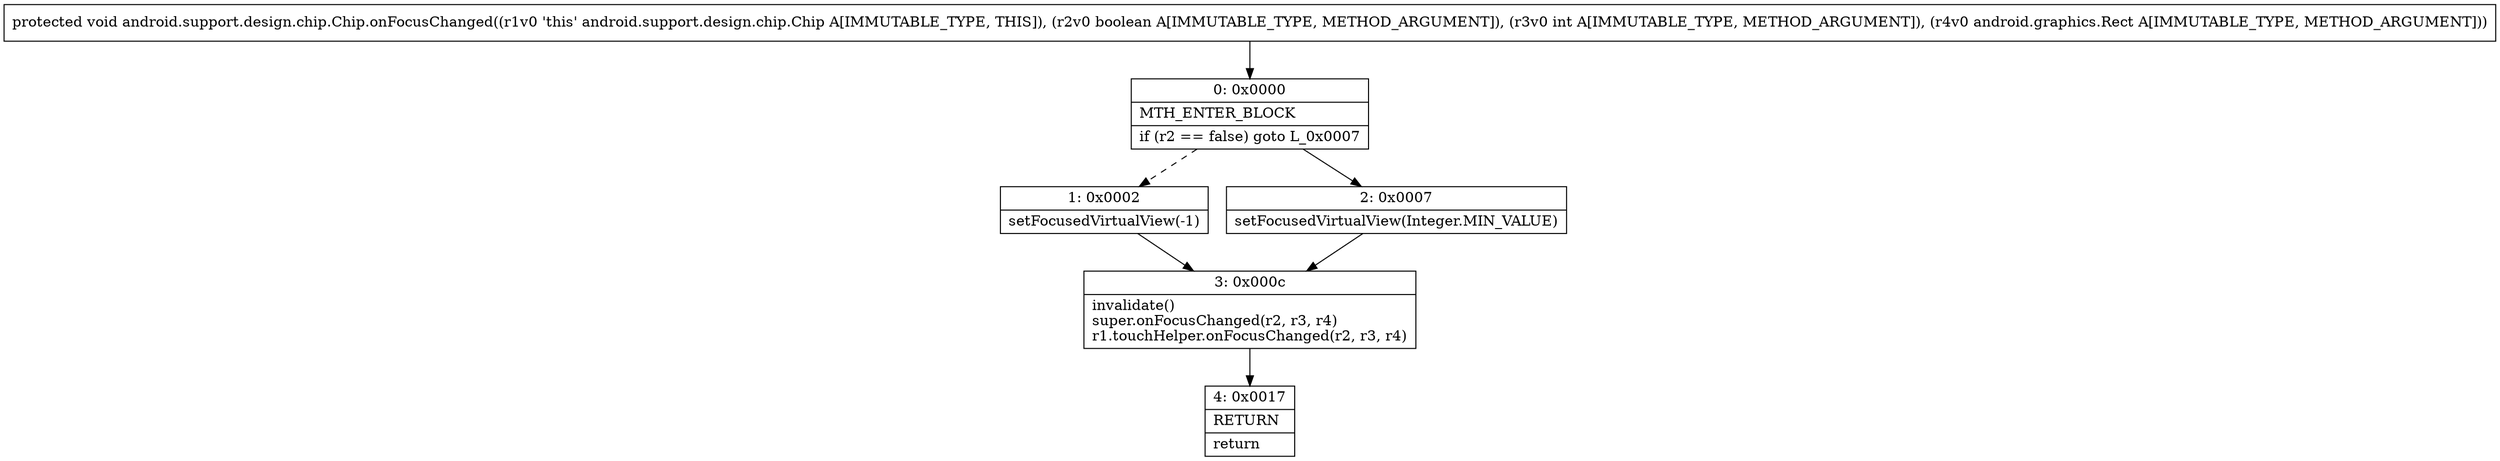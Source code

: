 digraph "CFG forandroid.support.design.chip.Chip.onFocusChanged(ZILandroid\/graphics\/Rect;)V" {
Node_0 [shape=record,label="{0\:\ 0x0000|MTH_ENTER_BLOCK\l|if (r2 == false) goto L_0x0007\l}"];
Node_1 [shape=record,label="{1\:\ 0x0002|setFocusedVirtualView(\-1)\l}"];
Node_2 [shape=record,label="{2\:\ 0x0007|setFocusedVirtualView(Integer.MIN_VALUE)\l}"];
Node_3 [shape=record,label="{3\:\ 0x000c|invalidate()\lsuper.onFocusChanged(r2, r3, r4)\lr1.touchHelper.onFocusChanged(r2, r3, r4)\l}"];
Node_4 [shape=record,label="{4\:\ 0x0017|RETURN\l|return\l}"];
MethodNode[shape=record,label="{protected void android.support.design.chip.Chip.onFocusChanged((r1v0 'this' android.support.design.chip.Chip A[IMMUTABLE_TYPE, THIS]), (r2v0 boolean A[IMMUTABLE_TYPE, METHOD_ARGUMENT]), (r3v0 int A[IMMUTABLE_TYPE, METHOD_ARGUMENT]), (r4v0 android.graphics.Rect A[IMMUTABLE_TYPE, METHOD_ARGUMENT])) }"];
MethodNode -> Node_0;
Node_0 -> Node_1[style=dashed];
Node_0 -> Node_2;
Node_1 -> Node_3;
Node_2 -> Node_3;
Node_3 -> Node_4;
}

